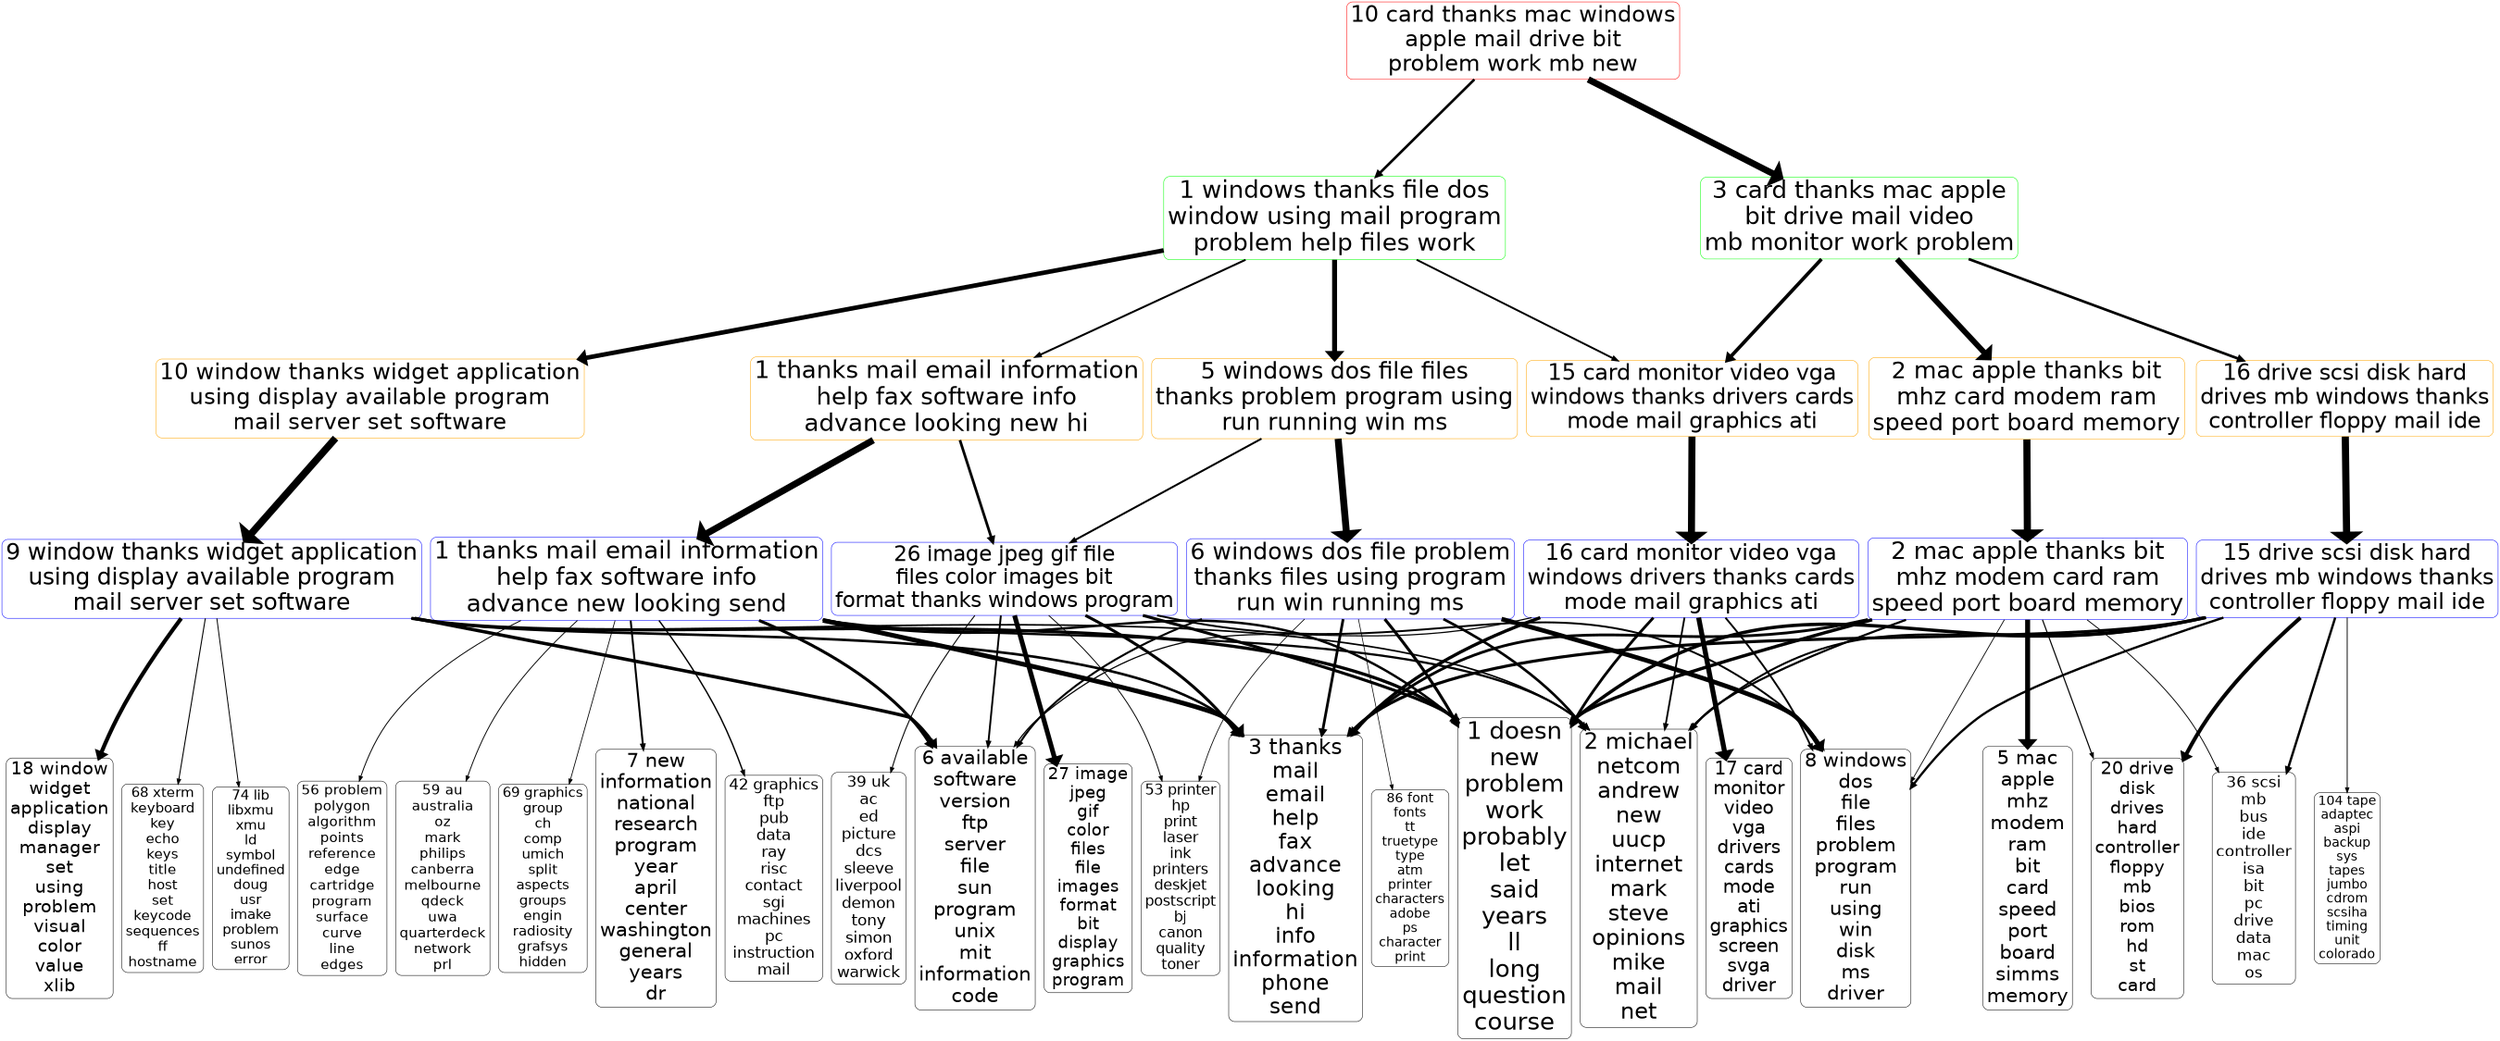 digraph G {
size="18,18!";ranksep=4; ratio = auto; layers="1:2:3:4:5";
graph [fontname = "helvetica"];node [fontname = "helvetica"];edge [fontname = "helvetica"];ranksep=2.8;
"5_10" [ rank =5,fontsize =46.3556, shape=box, style="rounded", color=red, label="10 card thanks mac windows
apple mail drive bit
problem work mb new"]
"5_10" -> "4_1" [penwidth=5.324,dir=forward]
"4_1" [rank =6,fontsize =50, shape=box, style="rounded", color=green,label="1 windows thanks file dos
window using mail program
problem help files work"]
"5_10" -> "4_3" [penwidth=13.5664,dir=forward]
"4_3" [rank =6,fontsize =49.1936, shape=box, style="rounded", color=green,label="3 card thanks mac apple
bit drive mail video
mb monitor work problem"]
"4_1" [ rank =4,fontsize =50, shape=box, style="rounded", color=green, label="1 windows thanks file dos
window using mail program
problem help files work"]
"4_1" -> "3_1" [penwidth=4.026,dir=forward]
"3_1" [rank =5,fontsize =50, shape=box, style="rounded", color=orange,label="1 thanks mail email information
help fax software info
advance looking new hi"]
"4_1" -> "3_5" [penwidth=10.2871,dir=forward]
"3_5" [rank =5,fontsize =48.1769, shape=box, style="rounded", color=orange,label="5 windows dos file files
thanks problem program using
run running win ms"]
"4_1" -> "3_10" [penwidth=9.3299,dir=forward]
"3_10" [rank =5,fontsize =46.988, shape=box, style="rounded", color=orange,label="10 window thanks widget application
using display available program
mail server set software"]
"4_1" -> "3_15" [penwidth=3.8587,dir=forward]
"3_15" [rank =5,fontsize =45.3923, shape=box, style="rounded", color=orange,label="15 card monitor video vga
windows thanks drivers cards
mode mail graphics ati"]
"3_1" [ rank =3,fontsize =50, shape=box, style="rounded", color=orange, label="1 thanks mail email information
help fax software info
advance looking new hi"]
"3_1" -> "2_1" [penwidth=13.8512,dir=forward]
"2_1" [rank =4,fontsize =50, shape=box, style="rounded", color=blue,label="1 thanks mail email information
help fax software info
advance new looking send"]
"3_1" -> "2_26" [penwidth=5.5721,dir=forward]
"2_26" [rank =4,fontsize =43.3529, shape=box, style="rounded", color=blue,label="26 image jpeg gif file
files color images bit
format thanks windows program"]
"2_1" [ rank =2,fontsize =50, shape=box, style="rounded", color=blue, label="1 thanks mail email information
help fax software info
advance new looking send"]
"2_1" -> "1_1" [penwidth=4.9616,dir=forward]
"1_1" [rank =3,fontsize =50, shape=box, style="rounded", color=black,label="1 doesn
new
problem
work
probably
let
said
years
ll
long
question
course"]
"2_1" -> "1_2" [penwidth=4.5247,dir=forward]
"1_2" [rank =3,fontsize =46.1741, shape=box, style="rounded", color=black,label="2 michael
netcom
andrew
new
uucp
internet
mark
steve
opinions
mike
mail
net"]
"2_1" -> "1_3" [penwidth=9.7294,dir=forward]
"1_3" [rank =3,fontsize =44.9965, shape=box, style="rounded", color=black,label="3 thanks
mail
email
help
fax
advance
looking
hi
info
information
phone
send"]
"2_1" -> "1_6" [penwidth=6.2271,dir=forward]
"1_6" [rank =3,fontsize =40.6629, shape=box, style="rounded", color=black,label="6 available
software
version
ftp
server
file
sun
program
unix
mit
information
code"]
"2_1" -> "1_7" [penwidth=4.0409,dir=forward]
"1_7" [rank =3,fontsize =40.4508, shape=box, style="rounded", color=black,label="7 new
information
national
research
program
year
april
center
washington
general
years
dr"]
"2_1" -> "1_42" [penwidth=2.8686,dir=forward]
"1_42" [rank =3,fontsize =31.7793, shape=box, style="rounded", color=black,label="42 graphics
ftp
pub
data
ray
risc
contact
sgi
machines
pc
instruction
mail"]
"2_1" -> "1_56" [penwidth=1.8844,dir=forward]
"1_56" [rank =3,fontsize =29.6749, shape=box, style="rounded", color=black,label="56 problem
polygon
algorithm
points
reference
edge
cartridge
program
surface
curve
line
edges"]
"2_1" -> "1_59" [penwidth=1.8251,dir=forward]
"1_59" [rank =3,fontsize =29.5996, shape=box, style="rounded", color=black,label="59 au
australia
oz
mark
philips
canberra
melbourne
qdeck
uwa
quarterdeck
network
prl"]
"2_1" -> "1_69" [penwidth=1.6249,dir=forward]
"1_69" [rank =3,fontsize =28.6849, shape=box, style="rounded", color=black,label="69 graphics
group
ch
comp
umich
split
aspects
groups
engin
radiosity
grafsys
hidden"]
"2_26" [ rank =2,fontsize =43.3529, shape=box, style="rounded", color=blue, label="26 image jpeg gif file
files color images bit
format thanks windows program"]
"2_26" -> "1_1" [penwidth=6.1469,dir=forward]
"1_1" [rank =3,fontsize =50, shape=box, style="rounded", color=black,label="1 doesn
new
problem
work
probably
let
said
years
ll
long
question
course"]
"2_26" -> "1_3" [penwidth=6.1376,dir=forward]
"1_3" [rank =3,fontsize =44.9965, shape=box, style="rounded", color=black,label="3 thanks
mail
email
help
fax
advance
looking
hi
info
information
phone
send"]
"2_26" -> "1_6" [penwidth=3.8177,dir=forward]
"1_6" [rank =3,fontsize =40.6629, shape=box, style="rounded", color=black,label="6 available
software
version
ftp
server
file
sun
program
unix
mit
information
code"]
"2_26" -> "1_8" [penwidth=3.906,dir=forward]
"1_8" [rank =3,fontsize =40.1499, shape=box, style="rounded", color=black,label="8 windows
dos
file
files
problem
program
run
using
win
disk
ms
driver"]
"2_26" -> "1_27" [penwidth=9.9267,dir=forward]
"1_27" [rank =3,fontsize =35.1674, shape=box, style="rounded", color=black,label="27 image
jpeg
gif
color
files
file
images
format
bit
display
graphics
program"]
"2_26" -> "1_39" [penwidth=2.082,dir=forward]
"1_39" [rank =3,fontsize =32.2729, shape=box, style="rounded", color=black,label="39 uk
ac
ed
picture
dcs
sleeve
liverpool
demon
tony
simon
oxford
warwick"]
"2_26" -> "1_53" [penwidth=1.8811,dir=forward]
"1_53" [rank =3,fontsize =30.0303, shape=box, style="rounded", color=black,label="53 printer
hp
print
laser
ink
printers
deskjet
postscript
bj
canon
quality
toner"]
"3_5" [ rank =3,fontsize =48.1769, shape=box, style="rounded", color=orange, label="5 windows dos file files
thanks problem program using
run running win ms"]
"3_5" -> "2_6" [penwidth=14.4073,dir=forward]
"2_6" [rank =4,fontsize =48.557, shape=box, style="rounded", color=blue,label="6 windows dos file problem
thanks files using program
run win running ms"]
"3_5" -> "2_26" [penwidth=4.0202,dir=forward]
"2_26" [rank =4,fontsize =43.3529, shape=box, style="rounded", color=blue,label="26 image jpeg gif file
files color images bit
format thanks windows program"]
"2_6" [ rank =2,fontsize =48.557, shape=box, style="rounded", color=blue, label="6 windows dos file problem
thanks files using program
run win running ms"]
"2_6" -> "1_1" [penwidth=6.2048,dir=forward]
"1_1" [rank =3,fontsize =50, shape=box, style="rounded", color=black,label="1 doesn
new
problem
work
probably
let
said
years
ll
long
question
course"]
"2_6" -> "1_2" [penwidth=5.4173,dir=forward]
"1_2" [rank =3,fontsize =46.1741, shape=box, style="rounded", color=black,label="2 michael
netcom
andrew
new
uucp
internet
mark
steve
opinions
mike
mail
net"]
"2_6" -> "1_3" [penwidth=5.6296,dir=forward]
"1_3" [rank =3,fontsize =44.9965, shape=box, style="rounded", color=black,label="3 thanks
mail
email
help
fax
advance
looking
hi
info
information
phone
send"]
"2_6" -> "1_6" [penwidth=4.1697,dir=forward]
"1_6" [rank =3,fontsize =40.6629, shape=box, style="rounded", color=black,label="6 available
software
version
ftp
server
file
sun
program
unix
mit
information
code"]
"2_6" -> "1_8" [penwidth=9.4703,dir=forward]
"1_8" [rank =3,fontsize =40.1499, shape=box, style="rounded", color=black,label="8 windows
dos
file
files
problem
program
run
using
win
disk
ms
driver"]
"2_6" -> "1_53" [penwidth=1.5823,dir=forward]
"1_53" [rank =3,fontsize =30.0303, shape=box, style="rounded", color=black,label="53 printer
hp
print
laser
ink
printers
deskjet
postscript
bj
canon
quality
toner"]
"2_6" -> "1_86" [penwidth=1.4155,dir=forward]
"1_86" [rank =3,fontsize =27.2942, shape=box, style="rounded", color=black,label="86 font
fonts
tt
truetype
type
atm
printer
characters
adobe
ps
character
print"]
"2_26" [ rank =2,fontsize =43.3529, shape=box, style="rounded", color=blue, label="26 image jpeg gif file
files color images bit
format thanks windows program"]
"1_1" [rank =3,fontsize =50, shape=box, style="rounded", color=black,label="1 doesn
new
problem
work
probably
let
said
years
ll
long
question
course"]
"1_3" [rank =3,fontsize =44.9965, shape=box, style="rounded", color=black,label="3 thanks
mail
email
help
fax
advance
looking
hi
info
information
phone
send"]
"1_6" [rank =3,fontsize =40.6629, shape=box, style="rounded", color=black,label="6 available
software
version
ftp
server
file
sun
program
unix
mit
information
code"]
"1_8" [rank =3,fontsize =40.1499, shape=box, style="rounded", color=black,label="8 windows
dos
file
files
problem
program
run
using
win
disk
ms
driver"]
"1_27" [rank =3,fontsize =35.1674, shape=box, style="rounded", color=black,label="27 image
jpeg
gif
color
files
file
images
format
bit
display
graphics
program"]
"1_39" [rank =3,fontsize =32.2729, shape=box, style="rounded", color=black,label="39 uk
ac
ed
picture
dcs
sleeve
liverpool
demon
tony
simon
oxford
warwick"]
"1_53" [rank =3,fontsize =30.0303, shape=box, style="rounded", color=black,label="53 printer
hp
print
laser
ink
printers
deskjet
postscript
bj
canon
quality
toner"]
"3_10" [ rank =3,fontsize =46.988, shape=box, style="rounded", color=orange, label="10 window thanks widget application
using display available program
mail server set software"]
"3_10" -> "2_9" [penwidth=14.9202,dir=forward]
"2_9" [rank =4,fontsize =47.6786, shape=box, style="rounded", color=blue,label="9 window thanks widget application
using display available program
mail server set software"]
"2_9" [ rank =2,fontsize =47.6786, shape=box, style="rounded", color=blue, label="9 window thanks widget application
using display available program
mail server set software"]
"2_9" -> "1_1" [penwidth=6.6038,dir=forward]
"1_1" [rank =3,fontsize =50, shape=box, style="rounded", color=black,label="1 doesn
new
problem
work
probably
let
said
years
ll
long
question
course"]
"2_9" -> "1_2" [penwidth=3.3623,dir=forward]
"1_2" [rank =3,fontsize =46.1741, shape=box, style="rounded", color=black,label="2 michael
netcom
andrew
new
uucp
internet
mark
steve
opinions
mike
mail
net"]
"2_9" -> "1_3" [penwidth=5.2544,dir=forward]
"1_3" [rank =3,fontsize =44.9965, shape=box, style="rounded", color=black,label="3 thanks
mail
email
help
fax
advance
looking
hi
info
information
phone
send"]
"2_9" -> "1_6" [penwidth=6.9847,dir=forward]
"1_6" [rank =3,fontsize =40.6629, shape=box, style="rounded", color=black,label="6 available
software
version
ftp
server
file
sun
program
unix
mit
information
code"]
"2_9" -> "1_18" [penwidth=8.3153,dir=forward]
"1_18" [rank =3,fontsize =37.2946, shape=box, style="rounded", color=black,label="18 window
widget
application
display
manager
set
using
problem
visual
color
value
xlib"]
"2_9" -> "1_68" [penwidth=2.1088,dir=forward]
"1_68" [rank =3,fontsize =28.7361, shape=box, style="rounded", color=black,label="68 xterm
keyboard
key
echo
keys
title
host
set
keycode
sequences
ff
hostname"]
"2_9" -> "1_74" [penwidth=1.9046,dir=forward]
"1_74" [rank =3,fontsize =28.2343, shape=box, style="rounded", color=black,label="74 lib
libxmu
xmu
ld
symbol
undefined
doug
usr
imake
problem
sunos
error"]
"3_15" [ rank =3,fontsize =45.3923, shape=box, style="rounded", color=orange, label="15 card monitor video vga
windows thanks drivers cards
mode mail graphics ati"]
"3_15" -> "2_16" [penwidth=14.5917,dir=forward]
"2_16" [rank =4,fontsize =45.911, shape=box, style="rounded", color=blue,label="16 card monitor video vga
windows drivers thanks cards
mode mail graphics ati"]
"2_16" [ rank =2,fontsize =45.911, shape=box, style="rounded", color=blue, label="16 card monitor video vga
windows drivers thanks cards
mode mail graphics ati"]
"2_16" -> "1_1" [penwidth=5.7195,dir=forward]
"1_1" [rank =3,fontsize =50, shape=box, style="rounded", color=black,label="1 doesn
new
problem
work
probably
let
said
years
ll
long
question
course"]
"2_16" -> "1_2" [penwidth=3.7046,dir=forward]
"1_2" [rank =3,fontsize =46.1741, shape=box, style="rounded", color=black,label="2 michael
netcom
andrew
new
uucp
internet
mark
steve
opinions
mike
mail
net"]
"2_16" -> "1_3" [penwidth=6.7582,dir=forward]
"1_3" [rank =3,fontsize =44.9965, shape=box, style="rounded", color=black,label="3 thanks
mail
email
help
fax
advance
looking
hi
info
information
phone
send"]
"2_16" -> "1_6" [penwidth=2.466,dir=forward]
"1_6" [rank =3,fontsize =40.6629, shape=box, style="rounded", color=black,label="6 available
software
version
ftp
server
file
sun
program
unix
mit
information
code"]
"2_16" -> "1_8" [penwidth=3.812,dir=forward]
"1_8" [rank =3,fontsize =40.1499, shape=box, style="rounded", color=black,label="8 windows
dos
file
files
problem
program
run
using
win
disk
ms
driver"]
"2_16" -> "1_17" [penwidth=10.3261,dir=forward]
"1_17" [rank =3,fontsize =37.5683, shape=box, style="rounded", color=black,label="17 card
monitor
video
vga
drivers
cards
mode
ati
graphics
screen
svga
driver"]
"4_3" [ rank =4,fontsize =49.1936, shape=box, style="rounded", color=green, label="3 card thanks mac apple
bit drive mail video
mb monitor work problem"]
"4_3" -> "3_2" [penwidth=11.6898,dir=forward]
"3_2" [rank =5,fontsize =48.8415, shape=box, style="rounded", color=orange,label="2 mac apple thanks bit
mhz card modem ram
speed port board memory"]
"4_3" -> "3_15" [penwidth=7.3245,dir=forward]
"3_15" [rank =5,fontsize =45.3923, shape=box, style="rounded", color=orange,label="15 card monitor video vga
windows thanks drivers cards
mode mail graphics ati"]
"4_3" -> "3_16" [penwidth=5.4136,dir=forward]
"3_16" [rank =5,fontsize =45.2822, shape=box, style="rounded", color=orange,label="16 drive scsi disk hard
drives mb windows thanks
controller floppy mail ide"]
"3_2" [ rank =3,fontsize =48.8415, shape=box, style="rounded", color=orange, label="2 mac apple thanks bit
mhz card modem ram
speed port board memory"]
"3_2" -> "2_2" [penwidth=14.8413,dir=forward]
"2_2" [rank =4,fontsize =49.5009, shape=box, style="rounded", color=blue,label="2 mac apple thanks bit
mhz modem card ram
speed port board memory"]
"2_2" [ rank =2,fontsize =49.5009, shape=box, style="rounded", color=blue, label="2 mac apple thanks bit
mhz modem card ram
speed port board memory"]
"2_2" -> "1_1" [penwidth=6.8006,dir=forward]
"1_1" [rank =3,fontsize =50, shape=box, style="rounded", color=black,label="1 doesn
new
problem
work
probably
let
said
years
ll
long
question
course"]
"2_2" -> "1_2" [penwidth=4.3938,dir=forward]
"1_2" [rank =3,fontsize =46.1741, shape=box, style="rounded", color=black,label="2 michael
netcom
andrew
new
uucp
internet
mark
steve
opinions
mike
mail
net"]
"2_2" -> "1_3" [penwidth=5.7293,dir=forward]
"1_3" [rank =3,fontsize =44.9965, shape=box, style="rounded", color=black,label="3 thanks
mail
email
help
fax
advance
looking
hi
info
information
phone
send"]
"2_2" -> "1_5" [penwidth=10.3091,dir=forward]
"1_5" [rank =3,fontsize =40.7526, shape=box, style="rounded", color=black,label="5 mac
apple
mhz
modem
ram
bit
card
speed
port
board
simms
memory"]
"2_2" -> "1_8" [penwidth=1.6655,dir=forward]
"1_8" [rank =3,fontsize =40.1499, shape=box, style="rounded", color=black,label="8 windows
dos
file
files
problem
program
run
using
win
disk
ms
driver"]
"2_2" -> "1_20" [penwidth=2.3394,dir=forward]
"1_20" [rank =3,fontsize =36.8942, shape=box, style="rounded", color=black,label="20 drive
disk
drives
hard
controller
floppy
mb
bios
rom
hd
st
card"]
"2_2" -> "1_36" [penwidth=1.8243,dir=forward]
"1_36" [rank =3,fontsize =33.1636, shape=box, style="rounded", color=black,label="36 scsi
mb
bus
ide
controller
isa
bit
pc
drive
data
mac
os"]
"3_15" [ rank =3,fontsize =45.3923, shape=box, style="rounded", color=orange, label="15 card monitor video vga
windows thanks drivers cards
mode mail graphics ati"]
"2_16" [rank =4,fontsize =45.911, shape=box, style="rounded", color=blue,label="16 card monitor video vga
windows drivers thanks cards
mode mail graphics ati"]
"2_16" [ rank =2,fontsize =45.911, shape=box, style="rounded", color=blue, label="16 card monitor video vga
windows drivers thanks cards
mode mail graphics ati"]
"1_1" [rank =3,fontsize =50, shape=box, style="rounded", color=black,label="1 doesn
new
problem
work
probably
let
said
years
ll
long
question
course"]
"1_2" [rank =3,fontsize =46.1741, shape=box, style="rounded", color=black,label="2 michael
netcom
andrew
new
uucp
internet
mark
steve
opinions
mike
mail
net"]
"1_3" [rank =3,fontsize =44.9965, shape=box, style="rounded", color=black,label="3 thanks
mail
email
help
fax
advance
looking
hi
info
information
phone
send"]
"1_6" [rank =3,fontsize =40.6629, shape=box, style="rounded", color=black,label="6 available
software
version
ftp
server
file
sun
program
unix
mit
information
code"]
"1_8" [rank =3,fontsize =40.1499, shape=box, style="rounded", color=black,label="8 windows
dos
file
files
problem
program
run
using
win
disk
ms
driver"]
"1_17" [rank =3,fontsize =37.5683, shape=box, style="rounded", color=black,label="17 card
monitor
video
vga
drivers
cards
mode
ati
graphics
screen
svga
driver"]
"3_16" [ rank =3,fontsize =45.2822, shape=box, style="rounded", color=orange, label="16 drive scsi disk hard
drives mb windows thanks
controller floppy mail ide"]
"3_16" -> "2_15" [penwidth=14.8692,dir=forward]
"2_15" [rank =4,fontsize =45.9432, shape=box, style="rounded", color=blue,label="15 drive scsi disk hard
drives mb windows thanks
controller floppy mail ide"]
"2_15" [ rank =2,fontsize =45.9432, shape=box, style="rounded", color=blue, label="15 drive scsi disk hard
drives mb windows thanks
controller floppy mail ide"]
"2_15" -> "1_1" [penwidth=6.9457,dir=forward]
"1_1" [rank =3,fontsize =50, shape=box, style="rounded", color=black,label="1 doesn
new
problem
work
probably
let
said
years
ll
long
question
course"]
"2_15" -> "1_2" [penwidth=4.0415,dir=forward]
"1_2" [rank =3,fontsize =46.1741, shape=box, style="rounded", color=black,label="2 michael
netcom
andrew
new
uucp
internet
mark
steve
opinions
mike
mail
net"]
"2_15" -> "1_3" [penwidth=6.2502,dir=forward]
"1_3" [rank =3,fontsize =44.9965, shape=box, style="rounded", color=black,label="3 thanks
mail
email
help
fax
advance
looking
hi
info
information
phone
send"]
"2_15" -> "1_8" [penwidth=4.6893,dir=forward]
"1_8" [rank =3,fontsize =40.1499, shape=box, style="rounded", color=black,label="8 windows
dos
file
files
problem
program
run
using
win
disk
ms
driver"]
"2_15" -> "1_20" [penwidth=8.0057,dir=forward]
"1_20" [rank =3,fontsize =36.8942, shape=box, style="rounded", color=black,label="20 drive
disk
drives
hard
controller
floppy
mb
bios
rom
hd
st
card"]
"2_15" -> "1_36" [penwidth=4.8515,dir=forward]
"1_36" [rank =3,fontsize =33.1636, shape=box, style="rounded", color=black,label="36 scsi
mb
bus
ide
controller
isa
bit
pc
drive
data
mac
os"]
"2_15" -> "1_104" [penwidth=1.8056,dir=forward]
"1_104" [rank =3,fontsize =26.7458, shape=box, style="rounded", color=black,label="104 tape
adaptec
aspi
backup
sys
tapes
jumbo
cdrom
scsiha
timing
unit
colorado"]
{rank=same; "1_1" "1_2" "1_3" "1_6" "1_7" "1_42" "1_56" "1_59" "1_69" "1_1" "1_3" "1_6" "1_8" "1_27" "1_39" "1_53" "1_1" "1_2" "1_3" "1_6" "1_8" "1_53" "1_86" "1_1" "1_3" "1_6" "1_8" "1_27" "1_39" "1_53" "1_1" "1_2" "1_3" "1_6" "1_18" "1_68" "1_74" "1_1" "1_2" "1_3" "1_6" "1_8" "1_17" "1_1" "1_2" "1_3" "1_5" "1_8" "1_20" "1_36" "1_1" "1_2" "1_3" "1_6" "1_8" "1_17" "1_1" "1_2" "1_3" "1_8" "1_20" "1_36" "1_104"}{rank=same; "2_1" "2_26" "2_1" "2_26" "2_6" "2_26" "2_6" "2_26" "2_9" "2_9" "2_16" "2_16" "2_2" "2_2" "2_16" "2_16" "2_15" "2_15"}{rank=same; "3_1" "3_5" "3_10" "3_15" "3_1" "3_5" "3_10" "3_15" "3_2" "3_15" "3_16" "3_2" "3_15" "3_16"}{rank=same; "4_1" "4_3" "4_1" "4_3"}{rank=same; "5_10"}}